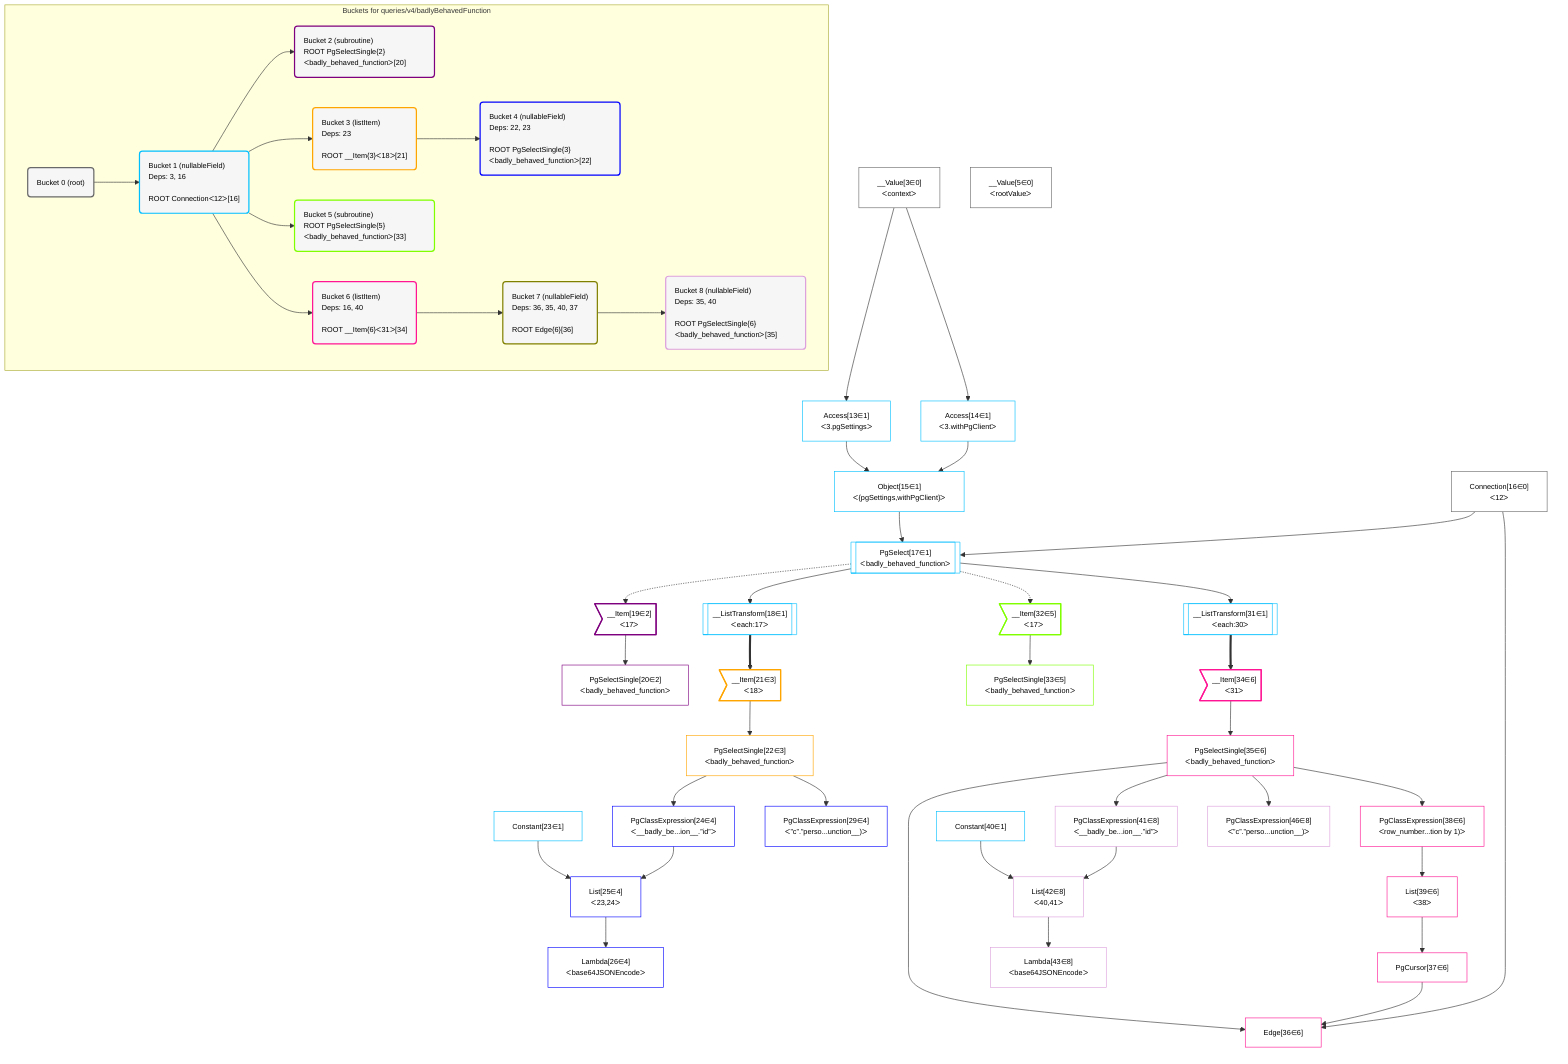 %%{init: {'themeVariables': { 'fontSize': '12px'}}}%%
graph TD
    classDef path fill:#eee,stroke:#000,color:#000
    classDef plan fill:#fff,stroke-width:1px,color:#000
    classDef itemplan fill:#fff,stroke-width:2px,color:#000
    classDef sideeffectplan fill:#f00,stroke-width:2px,color:#000
    classDef bucket fill:#f6f6f6,color:#000,stroke-width:2px,text-align:left


    %% define steps
    __Value3["__Value[3∈0]<br />ᐸcontextᐳ"]:::plan
    __Value5["__Value[5∈0]<br />ᐸrootValueᐳ"]:::plan
    Access13["Access[13∈1]<br />ᐸ3.pgSettingsᐳ"]:::plan
    Access14["Access[14∈1]<br />ᐸ3.withPgClientᐳ"]:::plan
    Object15["Object[15∈1]<br />ᐸ{pgSettings,withPgClient}ᐳ"]:::plan
    Connection16["Connection[16∈0]<br />ᐸ12ᐳ"]:::plan
    PgSelect17[["PgSelect[17∈1]<br />ᐸbadly_behaved_functionᐳ"]]:::plan
    __ListTransform18[["__ListTransform[18∈1]<br />ᐸeach:17ᐳ"]]:::plan
    __Item19>"__Item[19∈2]<br />ᐸ17ᐳ"]:::itemplan
    PgSelectSingle20["PgSelectSingle[20∈2]<br />ᐸbadly_behaved_functionᐳ"]:::plan
    __Item21>"__Item[21∈3]<br />ᐸ18ᐳ"]:::itemplan
    PgSelectSingle22["PgSelectSingle[22∈3]<br />ᐸbadly_behaved_functionᐳ"]:::plan
    Constant23["Constant[23∈1]"]:::plan
    PgClassExpression24["PgClassExpression[24∈4]<br />ᐸ__badly_be...ion__.”id”ᐳ"]:::plan
    List25["List[25∈4]<br />ᐸ23,24ᐳ"]:::plan
    Lambda26["Lambda[26∈4]<br />ᐸbase64JSONEncodeᐳ"]:::plan
    PgClassExpression29["PgClassExpression[29∈4]<br />ᐸ”c”.”perso...unction__)ᐳ"]:::plan
    __ListTransform31[["__ListTransform[31∈1]<br />ᐸeach:30ᐳ"]]:::plan
    __Item32>"__Item[32∈5]<br />ᐸ17ᐳ"]:::itemplan
    PgSelectSingle33["PgSelectSingle[33∈5]<br />ᐸbadly_behaved_functionᐳ"]:::plan
    __Item34>"__Item[34∈6]<br />ᐸ31ᐳ"]:::itemplan
    PgSelectSingle35["PgSelectSingle[35∈6]<br />ᐸbadly_behaved_functionᐳ"]:::plan
    PgClassExpression38["PgClassExpression[38∈6]<br />ᐸrow_number...tion by 1)ᐳ"]:::plan
    List39["List[39∈6]<br />ᐸ38ᐳ"]:::plan
    PgCursor37["PgCursor[37∈6]"]:::plan
    Edge36["Edge[36∈6]"]:::plan
    Constant40["Constant[40∈1]"]:::plan
    PgClassExpression41["PgClassExpression[41∈8]<br />ᐸ__badly_be...ion__.”id”ᐳ"]:::plan
    List42["List[42∈8]<br />ᐸ40,41ᐳ"]:::plan
    Lambda43["Lambda[43∈8]<br />ᐸbase64JSONEncodeᐳ"]:::plan
    PgClassExpression46["PgClassExpression[46∈8]<br />ᐸ”c”.”perso...unction__)ᐳ"]:::plan

    %% plan dependencies
    __Value3 --> Access13
    __Value3 --> Access14
    Access13 & Access14 --> Object15
    Object15 & Connection16 --> PgSelect17
    PgSelect17 --> __ListTransform18
    PgSelect17 -.-> __Item19
    __Item19 --> PgSelectSingle20
    __ListTransform18 ==> __Item21
    __Item21 --> PgSelectSingle22
    PgSelectSingle22 --> PgClassExpression24
    Constant23 & PgClassExpression24 --> List25
    List25 --> Lambda26
    PgSelectSingle22 --> PgClassExpression29
    PgSelect17 --> __ListTransform31
    PgSelect17 -.-> __Item32
    __Item32 --> PgSelectSingle33
    __ListTransform31 ==> __Item34
    __Item34 --> PgSelectSingle35
    PgSelectSingle35 --> PgClassExpression38
    PgClassExpression38 --> List39
    List39 --> PgCursor37
    PgSelectSingle35 & PgCursor37 & Connection16 --> Edge36
    PgSelectSingle35 --> PgClassExpression41
    Constant40 & PgClassExpression41 --> List42
    List42 --> Lambda43
    PgSelectSingle35 --> PgClassExpression46

    subgraph "Buckets for queries/v4/badlyBehavedFunction"
    Bucket0("Bucket 0 (root)"):::bucket
    classDef bucket0 stroke:#696969
    class Bucket0,__Value3,__Value5,Connection16 bucket0
    Bucket1("Bucket 1 (nullableField)<br />Deps: 3, 16<br /><br />ROOT Connectionᐸ12ᐳ[16]"):::bucket
    classDef bucket1 stroke:#00bfff
    class Bucket1,Access13,Access14,Object15,PgSelect17,__ListTransform18,Constant23,__ListTransform31,Constant40 bucket1
    Bucket2("Bucket 2 (subroutine)<br />ROOT PgSelectSingle{2}ᐸbadly_behaved_functionᐳ[20]"):::bucket
    classDef bucket2 stroke:#7f007f
    class Bucket2,__Item19,PgSelectSingle20 bucket2
    Bucket3("Bucket 3 (listItem)<br />Deps: 23<br /><br />ROOT __Item{3}ᐸ18ᐳ[21]"):::bucket
    classDef bucket3 stroke:#ffa500
    class Bucket3,__Item21,PgSelectSingle22 bucket3
    Bucket4("Bucket 4 (nullableField)<br />Deps: 22, 23<br /><br />ROOT PgSelectSingle{3}ᐸbadly_behaved_functionᐳ[22]"):::bucket
    classDef bucket4 stroke:#0000ff
    class Bucket4,PgClassExpression24,List25,Lambda26,PgClassExpression29 bucket4
    Bucket5("Bucket 5 (subroutine)<br />ROOT PgSelectSingle{5}ᐸbadly_behaved_functionᐳ[33]"):::bucket
    classDef bucket5 stroke:#7fff00
    class Bucket5,__Item32,PgSelectSingle33 bucket5
    Bucket6("Bucket 6 (listItem)<br />Deps: 16, 40<br /><br />ROOT __Item{6}ᐸ31ᐳ[34]"):::bucket
    classDef bucket6 stroke:#ff1493
    class Bucket6,__Item34,PgSelectSingle35,Edge36,PgCursor37,PgClassExpression38,List39 bucket6
    Bucket7("Bucket 7 (nullableField)<br />Deps: 36, 35, 40, 37<br /><br />ROOT Edge{6}[36]"):::bucket
    classDef bucket7 stroke:#808000
    class Bucket7 bucket7
    Bucket8("Bucket 8 (nullableField)<br />Deps: 35, 40<br /><br />ROOT PgSelectSingle{6}ᐸbadly_behaved_functionᐳ[35]"):::bucket
    classDef bucket8 stroke:#dda0dd
    class Bucket8,PgClassExpression41,List42,Lambda43,PgClassExpression46 bucket8
    Bucket0 --> Bucket1
    Bucket1 --> Bucket2 & Bucket3 & Bucket5 & Bucket6
    Bucket3 --> Bucket4
    Bucket6 --> Bucket7
    Bucket7 --> Bucket8
    end